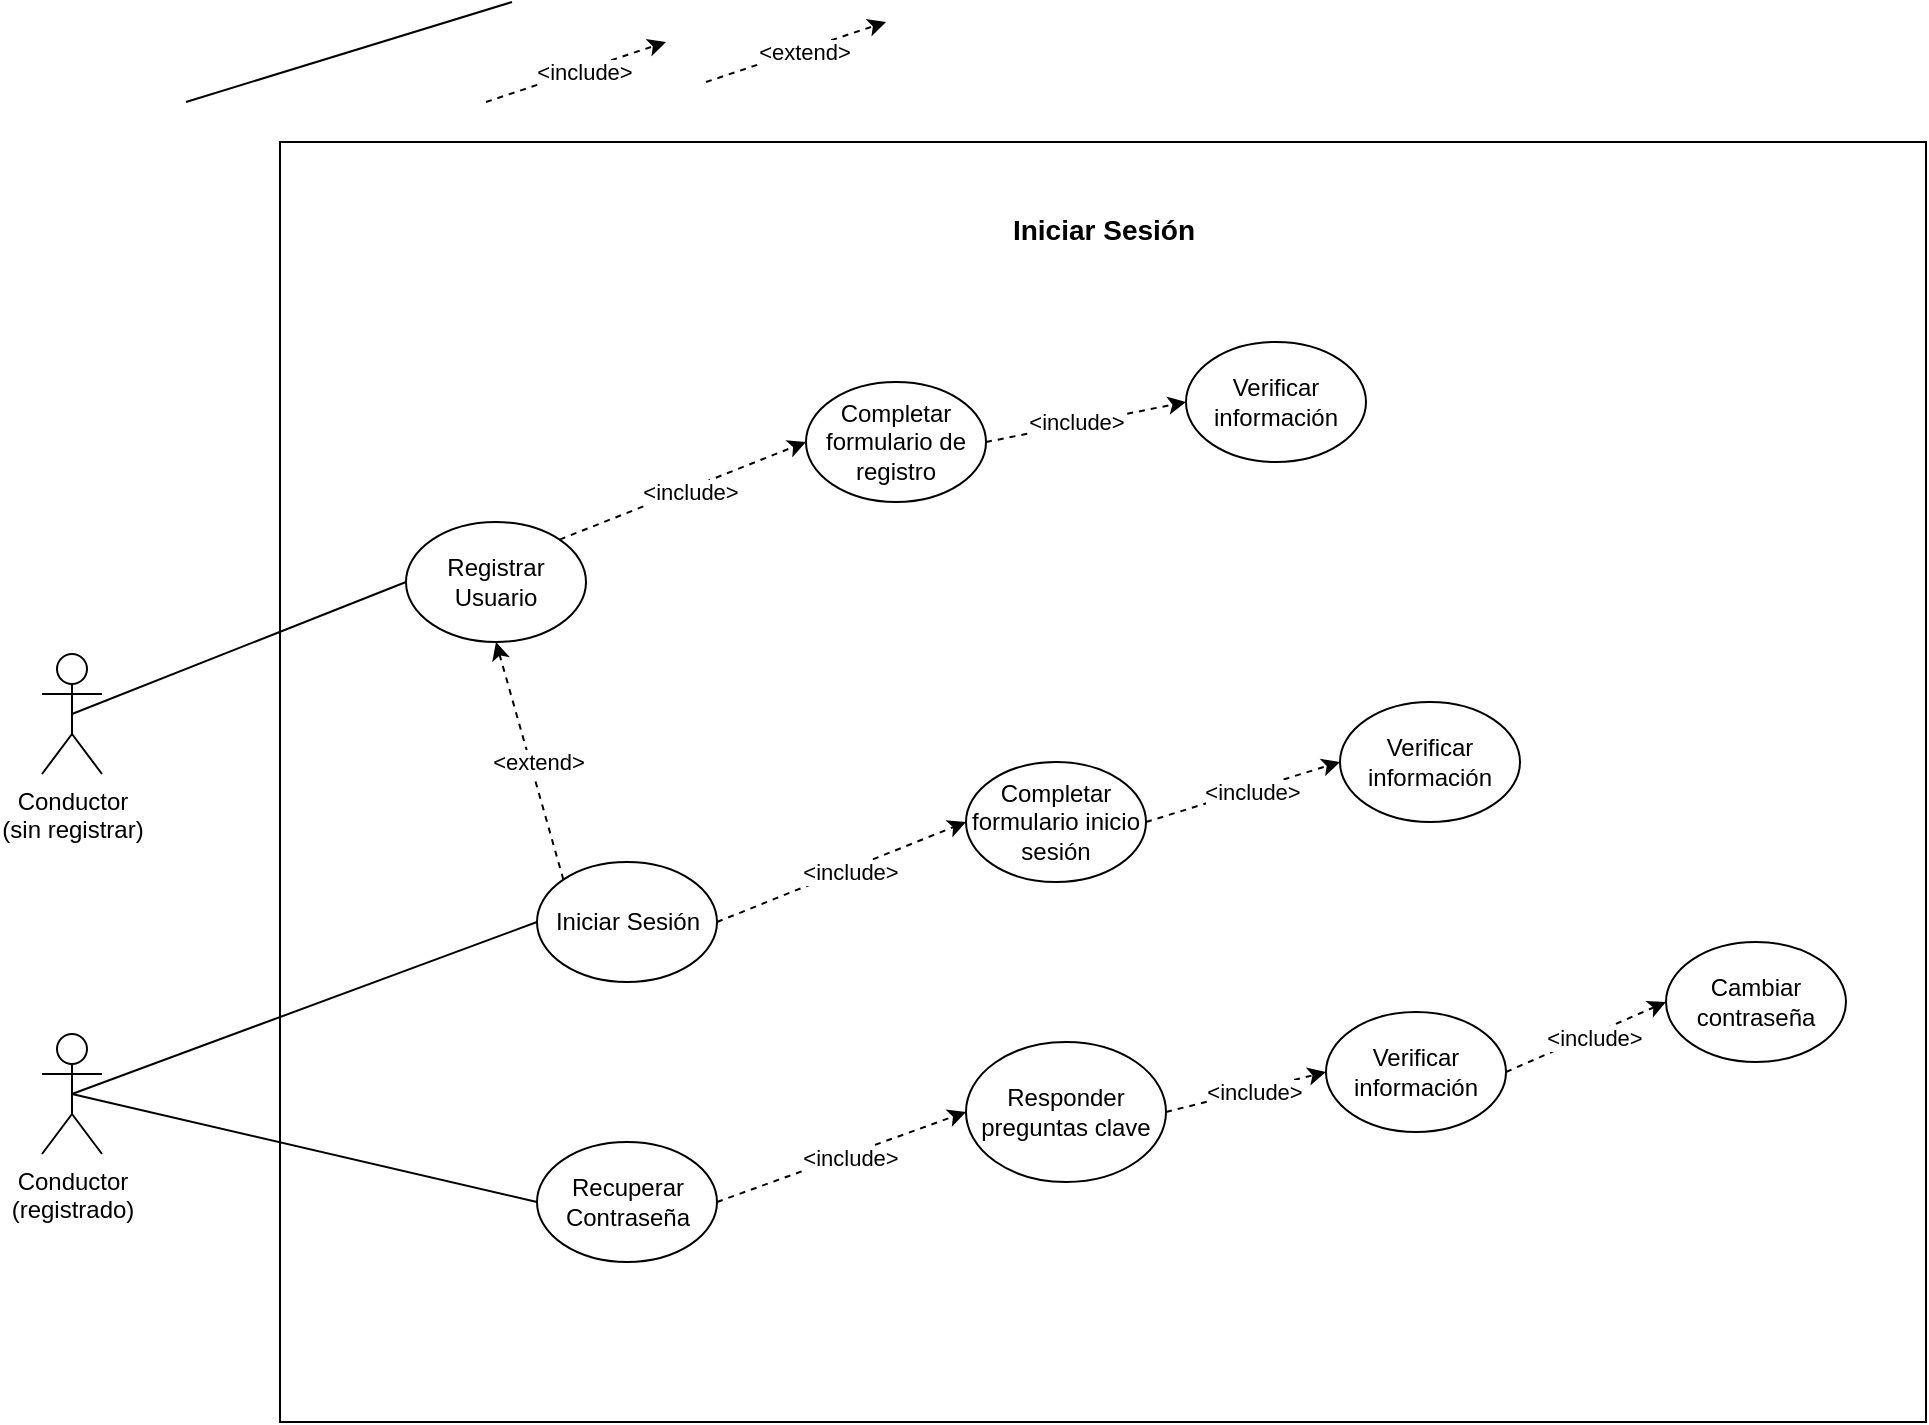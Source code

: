 <mxfile version="24.7.12">
  <diagram name="Página-1" id="T219Hf-lqjTi__grqgV8">
    <mxGraphModel grid="1" page="1" gridSize="10" guides="1" tooltips="1" connect="1" arrows="1" fold="1" pageScale="1" pageWidth="827" pageHeight="1169" math="0" shadow="0">
      <root>
        <mxCell id="0" />
        <mxCell id="1" parent="0" />
        <mxCell id="vQDLI2uZCtYbKvxVfyRI-1" value="" style="rounded=0;whiteSpace=wrap;html=1;align=center;" vertex="1" parent="1">
          <mxGeometry x="207" y="120" width="823" height="640" as="geometry" />
        </mxCell>
        <mxCell id="vQDLI2uZCtYbKvxVfyRI-2" value="Conductor &lt;br&gt;&lt;div&gt;(sin registrar)&lt;/div&gt;" style="shape=umlActor;verticalLabelPosition=bottom;verticalAlign=top;html=1;outlineConnect=0;" vertex="1" parent="1">
          <mxGeometry x="88" y="376" width="30" height="60" as="geometry" />
        </mxCell>
        <mxCell id="vQDLI2uZCtYbKvxVfyRI-4" value="&lt;h1 style=&quot;margin-top: 0px;&quot;&gt;&lt;font style=&quot;font-size: 14px;&quot;&gt;Iniciar Sesión&lt;/font&gt;&lt;/h1&gt;" style="text;html=1;whiteSpace=wrap;overflow=hidden;rounded=0;align=center;" vertex="1" parent="1">
          <mxGeometry x="535.5" y="140" width="166" height="40" as="geometry" />
        </mxCell>
        <mxCell id="vQDLI2uZCtYbKvxVfyRI-18" value="" style="endArrow=none;html=1;rounded=0;exitX=0.5;exitY=0.5;exitDx=0;exitDy=0;exitPerimeter=0;entryX=0;entryY=0.5;entryDx=0;entryDy=0;" edge="1" parent="1" source="vQDLI2uZCtYbKvxVfyRI-2" target="vQDLI2uZCtYbKvxVfyRI-19">
          <mxGeometry width="50" height="50" relative="1" as="geometry">
            <mxPoint x="150" y="500" as="sourcePoint" />
            <mxPoint x="260" y="400" as="targetPoint" />
          </mxGeometry>
        </mxCell>
        <mxCell id="vQDLI2uZCtYbKvxVfyRI-19" value="Registrar Usuario" style="ellipse;whiteSpace=wrap;html=1;" vertex="1" parent="1">
          <mxGeometry x="270" y="310" width="90" height="60" as="geometry" />
        </mxCell>
        <mxCell id="vQDLI2uZCtYbKvxVfyRI-20" value="Iniciar Sesión" style="ellipse;whiteSpace=wrap;html=1;" vertex="1" parent="1">
          <mxGeometry x="335.5" y="480" width="90" height="60" as="geometry" />
        </mxCell>
        <mxCell id="vQDLI2uZCtYbKvxVfyRI-21" value="Recuperar Contraseña" style="ellipse;whiteSpace=wrap;html=1;" vertex="1" parent="1">
          <mxGeometry x="335.5" y="620" width="90" height="60" as="geometry" />
        </mxCell>
        <mxCell id="vQDLI2uZCtYbKvxVfyRI-25" value="Completar formulario de registro" style="ellipse;whiteSpace=wrap;html=1;" vertex="1" parent="1">
          <mxGeometry x="470" y="240" width="90" height="60" as="geometry" />
        </mxCell>
        <mxCell id="vQDLI2uZCtYbKvxVfyRI-28" value="" style="endArrow=classic;html=1;rounded=0;exitX=1;exitY=0;exitDx=0;exitDy=0;dashed=1;entryX=0;entryY=0.5;entryDx=0;entryDy=0;" edge="1" parent="1" source="vQDLI2uZCtYbKvxVfyRI-19" target="vQDLI2uZCtYbKvxVfyRI-25">
          <mxGeometry relative="1" as="geometry">
            <mxPoint x="390" y="370" as="sourcePoint" />
            <mxPoint x="490" y="370" as="targetPoint" />
          </mxGeometry>
        </mxCell>
        <mxCell id="vQDLI2uZCtYbKvxVfyRI-29" value="&amp;lt;include&amp;gt;" style="edgeLabel;resizable=0;html=1;;align=center;verticalAlign=middle;" connectable="0" vertex="1" parent="vQDLI2uZCtYbKvxVfyRI-28">
          <mxGeometry relative="1" as="geometry">
            <mxPoint x="4" as="offset" />
          </mxGeometry>
        </mxCell>
        <mxCell id="vQDLI2uZCtYbKvxVfyRI-33" value="Completar formulario inicio sesión" style="ellipse;whiteSpace=wrap;html=1;" vertex="1" parent="1">
          <mxGeometry x="550" y="430" width="90" height="60" as="geometry" />
        </mxCell>
        <mxCell id="vQDLI2uZCtYbKvxVfyRI-36" value="" style="endArrow=classic;html=1;rounded=0;entryX=0.5;entryY=1;entryDx=0;entryDy=0;exitX=0;exitY=0;exitDx=0;exitDy=0;dashed=1;" edge="1" parent="1" source="vQDLI2uZCtYbKvxVfyRI-20" target="vQDLI2uZCtYbKvxVfyRI-19">
          <mxGeometry relative="1" as="geometry">
            <mxPoint x="403" y="380" as="sourcePoint" />
            <mxPoint x="280" y="419" as="targetPoint" />
          </mxGeometry>
        </mxCell>
        <mxCell id="vQDLI2uZCtYbKvxVfyRI-37" value="&amp;lt;extend&amp;gt;" style="edgeLabel;resizable=0;html=1;;align=center;verticalAlign=middle;" connectable="0" vertex="1" parent="vQDLI2uZCtYbKvxVfyRI-36">
          <mxGeometry relative="1" as="geometry">
            <mxPoint x="4" as="offset" />
          </mxGeometry>
        </mxCell>
        <mxCell id="vQDLI2uZCtYbKvxVfyRI-38" value="" style="endArrow=classic;html=1;rounded=0;exitX=1;exitY=0.5;exitDx=0;exitDy=0;dashed=1;entryX=0;entryY=0.5;entryDx=0;entryDy=0;" edge="1" parent="1" source="vQDLI2uZCtYbKvxVfyRI-20" target="vQDLI2uZCtYbKvxVfyRI-33">
          <mxGeometry relative="1" as="geometry">
            <mxPoint x="357" y="329" as="sourcePoint" />
            <mxPoint x="480" y="290" as="targetPoint" />
          </mxGeometry>
        </mxCell>
        <mxCell id="vQDLI2uZCtYbKvxVfyRI-39" value="&amp;lt;include&amp;gt;" style="edgeLabel;resizable=0;html=1;;align=center;verticalAlign=middle;" connectable="0" vertex="1" parent="vQDLI2uZCtYbKvxVfyRI-38">
          <mxGeometry relative="1" as="geometry">
            <mxPoint x="4" as="offset" />
          </mxGeometry>
        </mxCell>
        <mxCell id="vQDLI2uZCtYbKvxVfyRI-40" value="Conductor &lt;br&gt;&lt;div&gt;(registrado)&lt;/div&gt;" style="shape=umlActor;verticalLabelPosition=bottom;verticalAlign=top;html=1;outlineConnect=0;" vertex="1" parent="1">
          <mxGeometry x="88" y="566" width="30" height="60" as="geometry" />
        </mxCell>
        <mxCell id="vQDLI2uZCtYbKvxVfyRI-41" value="" style="endArrow=none;html=1;rounded=0;exitX=0.5;exitY=0.5;exitDx=0;exitDy=0;exitPerimeter=0;entryX=0;entryY=0.5;entryDx=0;entryDy=0;" edge="1" parent="1" source="vQDLI2uZCtYbKvxVfyRI-40" target="vQDLI2uZCtYbKvxVfyRI-20">
          <mxGeometry width="50" height="50" relative="1" as="geometry">
            <mxPoint x="75" y="450" as="sourcePoint" />
            <mxPoint x="280" y="350" as="targetPoint" />
          </mxGeometry>
        </mxCell>
        <mxCell id="vQDLI2uZCtYbKvxVfyRI-42" value="" style="endArrow=none;html=1;rounded=0;exitX=0.5;exitY=0.5;exitDx=0;exitDy=0;exitPerimeter=0;entryX=0;entryY=0.5;entryDx=0;entryDy=0;" edge="1" parent="1" source="vQDLI2uZCtYbKvxVfyRI-40" target="vQDLI2uZCtYbKvxVfyRI-21">
          <mxGeometry width="50" height="50" relative="1" as="geometry">
            <mxPoint x="75" y="640" as="sourcePoint" />
            <mxPoint x="346" y="520" as="targetPoint" />
          </mxGeometry>
        </mxCell>
        <mxCell id="vQDLI2uZCtYbKvxVfyRI-43" value="Responder preguntas clave" style="ellipse;whiteSpace=wrap;html=1;" vertex="1" parent="1">
          <mxGeometry x="550" y="570" width="100" height="70" as="geometry" />
        </mxCell>
        <mxCell id="vQDLI2uZCtYbKvxVfyRI-44" value="" style="endArrow=classic;html=1;rounded=0;exitX=1;exitY=0.5;exitDx=0;exitDy=0;dashed=1;entryX=0;entryY=0.5;entryDx=0;entryDy=0;" edge="1" parent="1" source="vQDLI2uZCtYbKvxVfyRI-21" target="vQDLI2uZCtYbKvxVfyRI-43">
          <mxGeometry relative="1" as="geometry">
            <mxPoint x="435" y="520" as="sourcePoint" />
            <mxPoint x="560" y="470" as="targetPoint" />
          </mxGeometry>
        </mxCell>
        <mxCell id="vQDLI2uZCtYbKvxVfyRI-45" value="&amp;lt;include&amp;gt;" style="edgeLabel;resizable=0;html=1;;align=center;verticalAlign=middle;" connectable="0" vertex="1" parent="vQDLI2uZCtYbKvxVfyRI-44">
          <mxGeometry relative="1" as="geometry">
            <mxPoint x="4" as="offset" />
          </mxGeometry>
        </mxCell>
        <mxCell id="vOPPiTswCpq5w0hIhfVt-1" value="Verificar información" style="ellipse;whiteSpace=wrap;html=1;" vertex="1" parent="1">
          <mxGeometry x="660" y="220" width="90" height="60" as="geometry" />
        </mxCell>
        <mxCell id="vOPPiTswCpq5w0hIhfVt-3" value="" style="endArrow=classic;html=1;rounded=0;exitX=1;exitY=0.5;exitDx=0;exitDy=0;dashed=1;entryX=0;entryY=0.5;entryDx=0;entryDy=0;" edge="1" parent="1" source="vQDLI2uZCtYbKvxVfyRI-25" target="vOPPiTswCpq5w0hIhfVt-1">
          <mxGeometry relative="1" as="geometry">
            <mxPoint x="357" y="329" as="sourcePoint" />
            <mxPoint x="480" y="280" as="targetPoint" />
          </mxGeometry>
        </mxCell>
        <mxCell id="vOPPiTswCpq5w0hIhfVt-4" value="&amp;lt;include&amp;gt;" style="edgeLabel;resizable=0;html=1;;align=center;verticalAlign=middle;" connectable="0" vertex="1" parent="vOPPiTswCpq5w0hIhfVt-3">
          <mxGeometry relative="1" as="geometry">
            <mxPoint x="-5" as="offset" />
          </mxGeometry>
        </mxCell>
        <mxCell id="vOPPiTswCpq5w0hIhfVt-5" value="Verificar información" style="ellipse;whiteSpace=wrap;html=1;" vertex="1" parent="1">
          <mxGeometry x="737" y="400" width="90" height="60" as="geometry" />
        </mxCell>
        <mxCell id="vOPPiTswCpq5w0hIhfVt-6" value="" style="endArrow=classic;html=1;rounded=0;dashed=1;entryX=0;entryY=0.5;entryDx=0;entryDy=0;" edge="1" parent="1">
          <mxGeometry relative="1" as="geometry">
            <mxPoint x="310" y="100" as="sourcePoint" />
            <mxPoint x="400" y="70" as="targetPoint" />
          </mxGeometry>
        </mxCell>
        <mxCell id="vOPPiTswCpq5w0hIhfVt-7" value="&amp;lt;include&amp;gt;" style="edgeLabel;resizable=0;html=1;;align=center;verticalAlign=middle;" connectable="0" vertex="1" parent="vOPPiTswCpq5w0hIhfVt-6">
          <mxGeometry relative="1" as="geometry">
            <mxPoint x="4" as="offset" />
          </mxGeometry>
        </mxCell>
        <mxCell id="vOPPiTswCpq5w0hIhfVt-8" value="" style="endArrow=classic;html=1;rounded=0;dashed=1;" edge="1" parent="1">
          <mxGeometry relative="1" as="geometry">
            <mxPoint x="420" y="90" as="sourcePoint" />
            <mxPoint x="510" y="60" as="targetPoint" />
          </mxGeometry>
        </mxCell>
        <mxCell id="vOPPiTswCpq5w0hIhfVt-9" value="&amp;lt;extend&amp;gt;" style="edgeLabel;resizable=0;html=1;;align=center;verticalAlign=middle;" connectable="0" vertex="1" parent="vOPPiTswCpq5w0hIhfVt-8">
          <mxGeometry relative="1" as="geometry">
            <mxPoint x="4" as="offset" />
          </mxGeometry>
        </mxCell>
        <mxCell id="vOPPiTswCpq5w0hIhfVt-10" value="" style="endArrow=none;html=1;rounded=0;entryX=0;entryY=0.5;entryDx=0;entryDy=0;" edge="1" parent="1">
          <mxGeometry width="50" height="50" relative="1" as="geometry">
            <mxPoint x="160" y="100" as="sourcePoint" />
            <mxPoint x="323" y="50" as="targetPoint" />
          </mxGeometry>
        </mxCell>
        <mxCell id="vOPPiTswCpq5w0hIhfVt-11" value="" style="endArrow=classic;html=1;rounded=0;dashed=1;entryX=0;entryY=0.5;entryDx=0;entryDy=0;exitX=1;exitY=0.5;exitDx=0;exitDy=0;" edge="1" parent="1" source="vQDLI2uZCtYbKvxVfyRI-33" target="vOPPiTswCpq5w0hIhfVt-5">
          <mxGeometry relative="1" as="geometry">
            <mxPoint x="740" y="100" as="sourcePoint" />
            <mxPoint x="520" y="110" as="targetPoint" />
          </mxGeometry>
        </mxCell>
        <mxCell id="vOPPiTswCpq5w0hIhfVt-12" value="&amp;lt;include&amp;gt;" style="edgeLabel;resizable=0;html=1;;align=center;verticalAlign=middle;" connectable="0" vertex="1" parent="vOPPiTswCpq5w0hIhfVt-11">
          <mxGeometry relative="1" as="geometry">
            <mxPoint x="4" as="offset" />
          </mxGeometry>
        </mxCell>
        <mxCell id="vOPPiTswCpq5w0hIhfVt-13" value="" style="endArrow=classic;html=1;rounded=0;dashed=1;entryX=0;entryY=0.5;entryDx=0;entryDy=0;exitX=1;exitY=0.5;exitDx=0;exitDy=0;" edge="1" parent="1" source="vQDLI2uZCtYbKvxVfyRI-43" target="vOPPiTswCpq5w0hIhfVt-15">
          <mxGeometry relative="1" as="geometry">
            <mxPoint x="700" y="620" as="sourcePoint" />
            <mxPoint x="797" y="590" as="targetPoint" />
          </mxGeometry>
        </mxCell>
        <mxCell id="vOPPiTswCpq5w0hIhfVt-14" value="&amp;lt;include&amp;gt;" style="edgeLabel;resizable=0;html=1;;align=center;verticalAlign=middle;" connectable="0" vertex="1" parent="vOPPiTswCpq5w0hIhfVt-13">
          <mxGeometry relative="1" as="geometry">
            <mxPoint x="4" as="offset" />
          </mxGeometry>
        </mxCell>
        <mxCell id="vOPPiTswCpq5w0hIhfVt-15" value="Verificar información" style="ellipse;whiteSpace=wrap;html=1;" vertex="1" parent="1">
          <mxGeometry x="730" y="555" width="90" height="60" as="geometry" />
        </mxCell>
        <mxCell id="vOPPiTswCpq5w0hIhfVt-16" value="Cambiar contraseña" style="ellipse;whiteSpace=wrap;html=1;" vertex="1" parent="1">
          <mxGeometry x="900" y="520" width="90" height="60" as="geometry" />
        </mxCell>
        <mxCell id="vOPPiTswCpq5w0hIhfVt-19" value="" style="endArrow=classic;html=1;rounded=0;dashed=1;entryX=0;entryY=0.5;entryDx=0;entryDy=0;exitX=1;exitY=0.5;exitDx=0;exitDy=0;" edge="1" parent="1" source="vOPPiTswCpq5w0hIhfVt-15" target="vOPPiTswCpq5w0hIhfVt-16">
          <mxGeometry relative="1" as="geometry">
            <mxPoint x="320" y="110" as="sourcePoint" />
            <mxPoint x="410" y="80" as="targetPoint" />
          </mxGeometry>
        </mxCell>
        <mxCell id="vOPPiTswCpq5w0hIhfVt-20" value="&amp;lt;include&amp;gt;" style="edgeLabel;resizable=0;html=1;;align=center;verticalAlign=middle;" connectable="0" vertex="1" parent="vOPPiTswCpq5w0hIhfVt-19">
          <mxGeometry relative="1" as="geometry">
            <mxPoint x="4" as="offset" />
          </mxGeometry>
        </mxCell>
      </root>
    </mxGraphModel>
  </diagram>
</mxfile>
